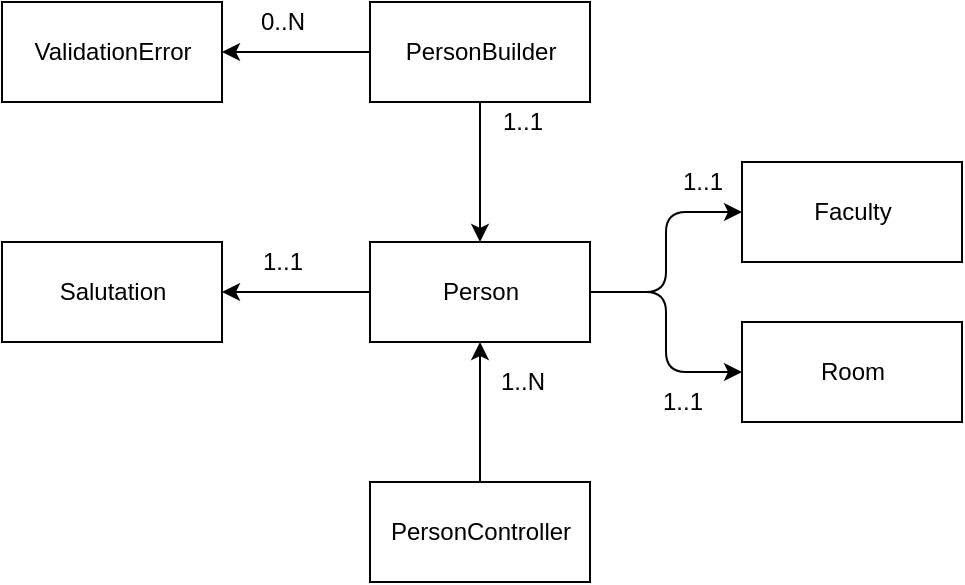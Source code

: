 <mxfile>
    <diagram id="ysJS9mJBgbY0m7gBlG-X" name="Page-1">
        <mxGraphModel dx="678" dy="548" grid="0" gridSize="10" guides="1" tooltips="1" connect="1" arrows="1" fold="1" page="1" pageScale="1" pageWidth="827" pageHeight="1169" math="0" shadow="0">
            <root>
                <mxCell id="0"/>
                <mxCell id="1" parent="0"/>
                <mxCell id="11" style="edgeStyle=orthogonalEdgeStyle;html=1;entryX=0;entryY=0.5;entryDx=0;entryDy=0;" edge="1" parent="1" source="2" target="10">
                    <mxGeometry relative="1" as="geometry"/>
                </mxCell>
                <mxCell id="12" style="edgeStyle=orthogonalEdgeStyle;html=1;entryX=0;entryY=0.5;entryDx=0;entryDy=0;" edge="1" parent="1" source="2" target="9">
                    <mxGeometry relative="1" as="geometry"/>
                </mxCell>
                <mxCell id="15" style="edgeStyle=orthogonalEdgeStyle;html=1;entryX=1;entryY=0.5;entryDx=0;entryDy=0;endArrow=classic;endFill=1;" edge="1" parent="1" source="2" target="3">
                    <mxGeometry relative="1" as="geometry"/>
                </mxCell>
                <mxCell id="2" value="Person" style="html=1;" vertex="1" parent="1">
                    <mxGeometry x="414" y="280" width="110" height="50" as="geometry"/>
                </mxCell>
                <mxCell id="3" value="Salutation" style="html=1;" vertex="1" parent="1">
                    <mxGeometry x="230" y="280" width="110" height="50" as="geometry"/>
                </mxCell>
                <mxCell id="13" style="edgeStyle=orthogonalEdgeStyle;html=1;entryX=0.5;entryY=0;entryDx=0;entryDy=0;endArrow=classic;endFill=1;" edge="1" parent="1" source="4" target="2">
                    <mxGeometry relative="1" as="geometry"/>
                </mxCell>
                <mxCell id="14" style="edgeStyle=orthogonalEdgeStyle;html=1;entryX=1;entryY=0.5;entryDx=0;entryDy=0;endArrow=classic;endFill=1;" edge="1" parent="1" source="4" target="5">
                    <mxGeometry relative="1" as="geometry"/>
                </mxCell>
                <mxCell id="4" value="PersonBuilder" style="html=1;" vertex="1" parent="1">
                    <mxGeometry x="414" y="160" width="110" height="50" as="geometry"/>
                </mxCell>
                <mxCell id="5" value="ValidationError" style="html=1;" vertex="1" parent="1">
                    <mxGeometry x="230" y="160" width="110" height="50" as="geometry"/>
                </mxCell>
                <mxCell id="16" style="edgeStyle=orthogonalEdgeStyle;html=1;entryX=0.5;entryY=1;entryDx=0;entryDy=0;endArrow=classic;endFill=1;" edge="1" parent="1" source="6" target="2">
                    <mxGeometry relative="1" as="geometry"/>
                </mxCell>
                <mxCell id="6" value="PersonController" style="html=1;" vertex="1" parent="1">
                    <mxGeometry x="414" y="400" width="110" height="50" as="geometry"/>
                </mxCell>
                <mxCell id="9" value="Faculty" style="html=1;" vertex="1" parent="1">
                    <mxGeometry x="600" y="240" width="110" height="50" as="geometry"/>
                </mxCell>
                <mxCell id="10" value="Room" style="html=1;" vertex="1" parent="1">
                    <mxGeometry x="600" y="320" width="110" height="50" as="geometry"/>
                </mxCell>
                <mxCell id="21" value="1..N" style="text;html=1;align=center;verticalAlign=middle;resizable=0;points=[];autosize=1;strokeColor=none;fillColor=none;" vertex="1" parent="1">
                    <mxGeometry x="470" y="340" width="40" height="20" as="geometry"/>
                </mxCell>
                <mxCell id="22" value="1..1" style="text;html=1;align=center;verticalAlign=middle;resizable=0;points=[];autosize=1;strokeColor=none;fillColor=none;" vertex="1" parent="1">
                    <mxGeometry x="350" y="280" width="40" height="20" as="geometry"/>
                </mxCell>
                <mxCell id="23" value="0..N" style="text;html=1;align=center;verticalAlign=middle;resizable=0;points=[];autosize=1;strokeColor=none;fillColor=none;" vertex="1" parent="1">
                    <mxGeometry x="350" y="160" width="40" height="20" as="geometry"/>
                </mxCell>
                <mxCell id="24" value="1..1" style="text;html=1;align=center;verticalAlign=middle;resizable=0;points=[];autosize=1;strokeColor=none;fillColor=none;" vertex="1" parent="1">
                    <mxGeometry x="470" y="210" width="40" height="20" as="geometry"/>
                </mxCell>
                <mxCell id="25" value="1..1" style="text;html=1;align=center;verticalAlign=middle;resizable=0;points=[];autosize=1;strokeColor=none;fillColor=none;" vertex="1" parent="1">
                    <mxGeometry x="560" y="240" width="40" height="20" as="geometry"/>
                </mxCell>
                <mxCell id="26" value="1..1" style="text;html=1;align=center;verticalAlign=middle;resizable=0;points=[];autosize=1;strokeColor=none;fillColor=none;" vertex="1" parent="1">
                    <mxGeometry x="550" y="350" width="40" height="20" as="geometry"/>
                </mxCell>
            </root>
        </mxGraphModel>
    </diagram>
</mxfile>